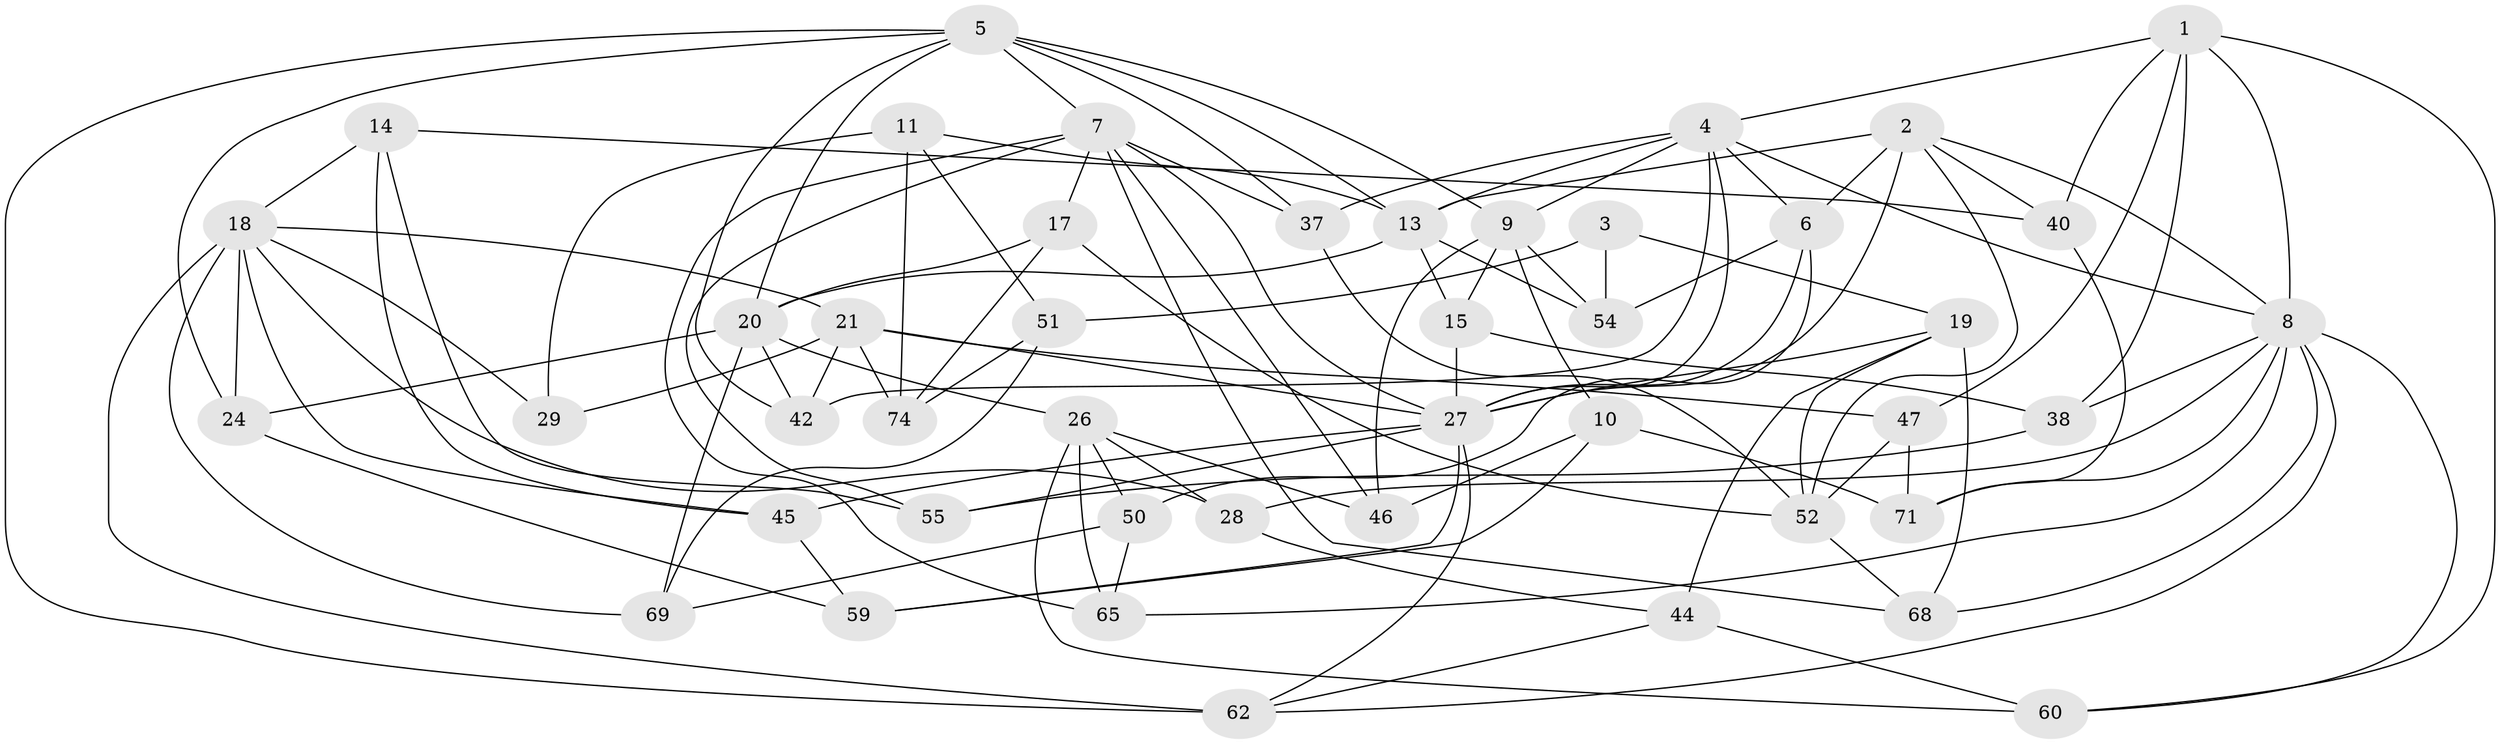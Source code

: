 // original degree distribution, {4: 1.0}
// Generated by graph-tools (version 1.1) at 2025/20/03/04/25 18:20:35]
// undirected, 45 vertices, 114 edges
graph export_dot {
graph [start="1"]
  node [color=gray90,style=filled];
  1 [super="+53"];
  2 [super="+56"];
  3;
  4 [super="+31"];
  5 [super="+33+23"];
  6 [super="+67"];
  7 [super="+61+34"];
  8 [super="+70+39+57"];
  9 [super="+12"];
  10;
  11;
  13 [super="+16"];
  14;
  15;
  17;
  18 [super="+43+41"];
  19 [super="+64"];
  20 [super="+48"];
  21 [super="+25+32"];
  24;
  26 [super="+30"];
  27 [super="+36+35"];
  28;
  29;
  37;
  38;
  40;
  42;
  44;
  45;
  46;
  47;
  50;
  51;
  52 [super="+66"];
  54;
  55;
  59;
  60;
  62 [super="+72"];
  65;
  68;
  69;
  71;
  74;
  1 -- 60;
  1 -- 47;
  1 -- 40;
  1 -- 38;
  1 -- 8;
  1 -- 4;
  2 -- 27;
  2 -- 6;
  2 -- 52;
  2 -- 40;
  2 -- 8;
  2 -- 13;
  3 -- 51;
  3 -- 19 [weight=2];
  3 -- 54;
  4 -- 37;
  4 -- 13;
  4 -- 8;
  4 -- 6;
  4 -- 9;
  4 -- 42;
  4 -- 27;
  5 -- 42;
  5 -- 24;
  5 -- 9;
  5 -- 13;
  5 -- 37;
  5 -- 62;
  5 -- 7;
  5 -- 20;
  6 -- 27 [weight=2];
  6 -- 50;
  6 -- 54;
  7 -- 68;
  7 -- 37;
  7 -- 65;
  7 -- 46;
  7 -- 27;
  7 -- 17;
  7 -- 55;
  8 -- 71;
  8 -- 38;
  8 -- 62;
  8 -- 65;
  8 -- 28;
  8 -- 60;
  8 -- 68;
  9 -- 54;
  9 -- 15;
  9 -- 10;
  9 -- 46;
  10 -- 59;
  10 -- 46;
  10 -- 71;
  11 -- 51;
  11 -- 29;
  11 -- 74;
  11 -- 13;
  13 -- 54;
  13 -- 20 [weight=2];
  13 -- 15;
  14 -- 55;
  14 -- 45;
  14 -- 40;
  14 -- 18;
  15 -- 38;
  15 -- 27;
  17 -- 20;
  17 -- 74;
  17 -- 52;
  18 -- 62 [weight=2];
  18 -- 69;
  18 -- 24;
  18 -- 28;
  18 -- 45;
  18 -- 21 [weight=2];
  18 -- 29;
  19 -- 52;
  19 -- 44;
  19 -- 68;
  19 -- 27;
  20 -- 24;
  20 -- 26;
  20 -- 69;
  20 -- 42;
  21 -- 29 [weight=2];
  21 -- 74;
  21 -- 42;
  21 -- 47;
  21 -- 27;
  24 -- 59;
  26 -- 60;
  26 -- 46;
  26 -- 65;
  26 -- 28;
  26 -- 50;
  27 -- 59;
  27 -- 55;
  27 -- 62;
  27 -- 45;
  28 -- 44;
  37 -- 52;
  38 -- 55;
  40 -- 71;
  44 -- 62;
  44 -- 60;
  45 -- 59;
  47 -- 71;
  47 -- 52;
  50 -- 65;
  50 -- 69;
  51 -- 74;
  51 -- 69;
  52 -- 68;
}
